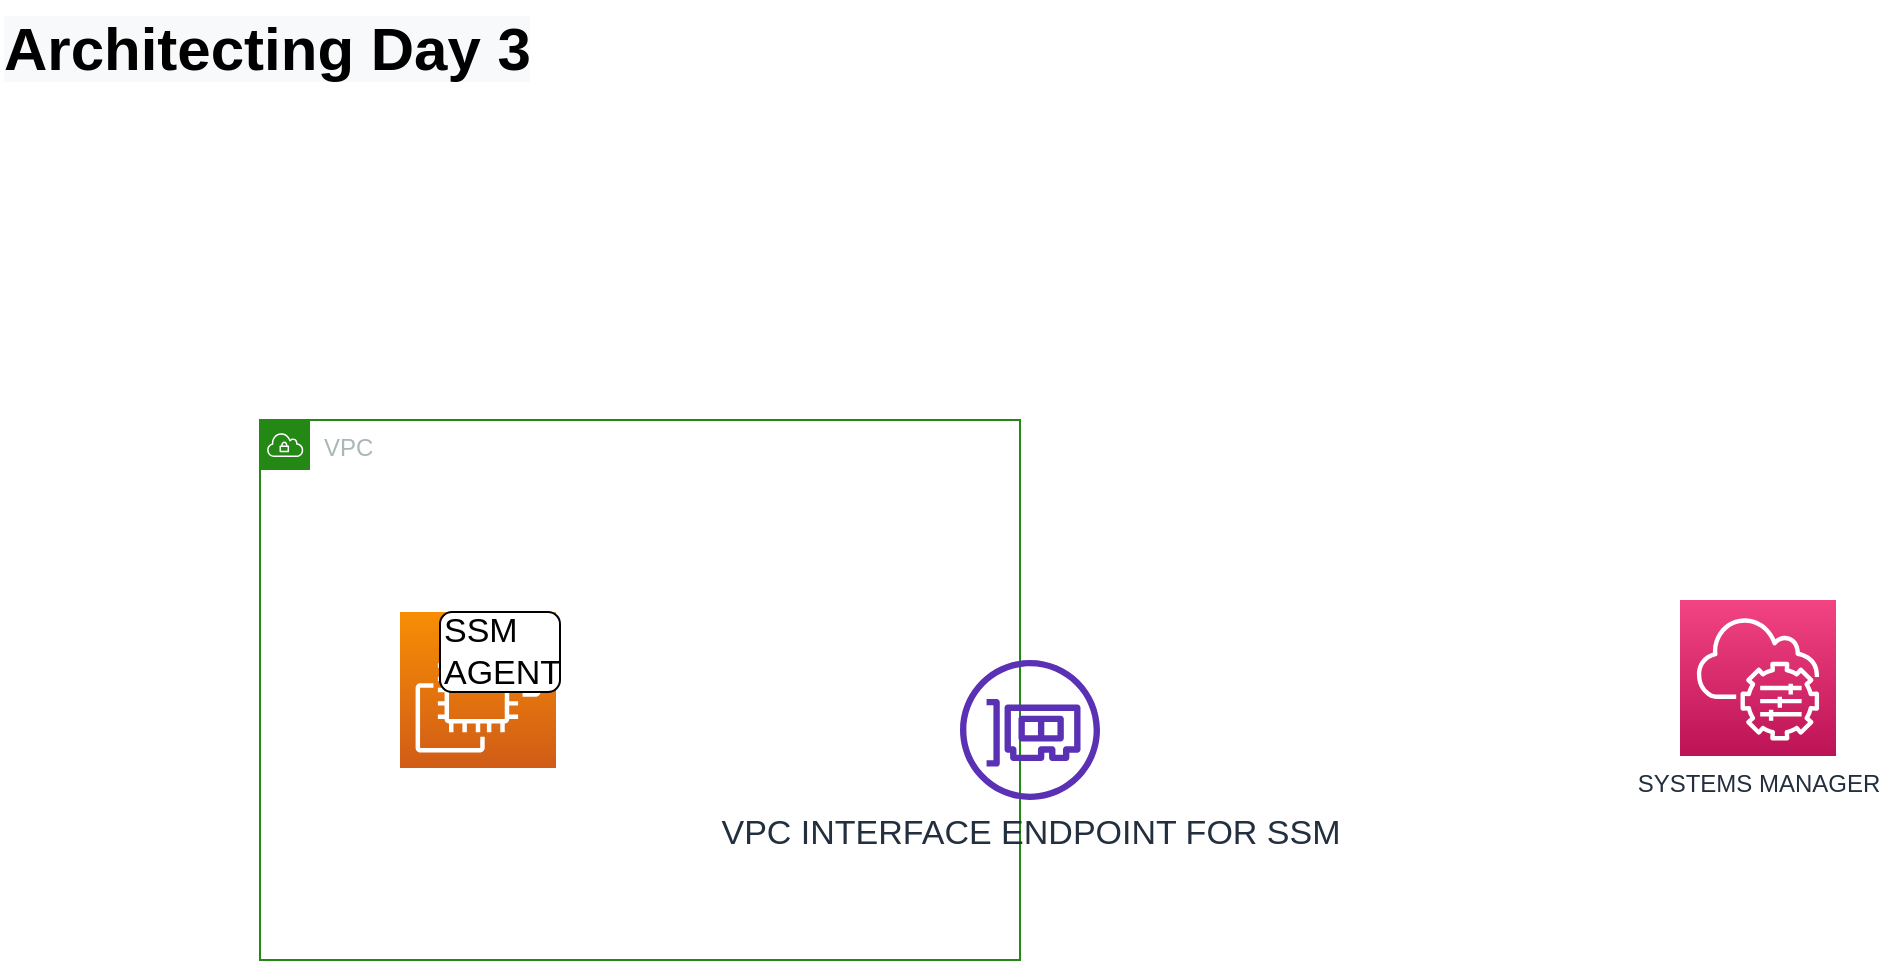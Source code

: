 <mxfile version="13.5.4" type="github" pages="6">
  <diagram id="y18O3IjPL6HEcHrNPDFe" name="Systems Manager">
    <mxGraphModel dx="1422" dy="834" grid="1" gridSize="10" guides="1" tooltips="1" connect="1" arrows="1" fold="1" page="1" pageScale="1" pageWidth="1169" pageHeight="827" math="0" shadow="0">
      <root>
        <mxCell id="yYZkJvdA6SDyle5MAoHK-0" />
        <mxCell id="yYZkJvdA6SDyle5MAoHK-1" parent="yYZkJvdA6SDyle5MAoHK-0" />
        <mxCell id="yYZkJvdA6SDyle5MAoHK-2" value="&lt;span style=&quot;color: rgb(0 , 0 , 0) ; font-family: &amp;#34;helvetica&amp;#34; ; font-size: 30px ; font-style: normal ; font-weight: 700 ; letter-spacing: normal ; text-align: left ; text-indent: 0px ; text-transform: none ; word-spacing: 0px ; background-color: rgb(248 , 249 , 250) ; display: inline ; float: none&quot;&gt;Architecting Day 3&lt;/span&gt;" style="text;whiteSpace=wrap;html=1;" vertex="1" parent="yYZkJvdA6SDyle5MAoHK-1">
          <mxGeometry x="10" y="10" width="310" height="40" as="geometry" />
        </mxCell>
        <mxCell id="yYZkJvdA6SDyle5MAoHK-3" value="VPC" style="points=[[0,0],[0.25,0],[0.5,0],[0.75,0],[1,0],[1,0.25],[1,0.5],[1,0.75],[1,1],[0.75,1],[0.5,1],[0.25,1],[0,1],[0,0.75],[0,0.5],[0,0.25]];outlineConnect=0;gradientColor=none;html=1;whiteSpace=wrap;fontSize=12;fontStyle=0;shape=mxgraph.aws4.group;grIcon=mxgraph.aws4.group_vpc;strokeColor=#248814;fillColor=none;verticalAlign=top;align=left;spacingLeft=30;fontColor=#AAB7B8;dashed=0;" vertex="1" parent="yYZkJvdA6SDyle5MAoHK-1">
          <mxGeometry x="140" y="220" width="380" height="270" as="geometry" />
        </mxCell>
        <mxCell id="yYZkJvdA6SDyle5MAoHK-4" value="" style="outlineConnect=0;fontColor=#232F3E;gradientColor=#F78E04;gradientDirection=north;fillColor=#D05C17;strokeColor=#ffffff;dashed=0;verticalLabelPosition=bottom;verticalAlign=top;align=center;html=1;fontSize=12;fontStyle=0;aspect=fixed;shape=mxgraph.aws4.resourceIcon;resIcon=mxgraph.aws4.ec2;" vertex="1" parent="yYZkJvdA6SDyle5MAoHK-1">
          <mxGeometry x="210" y="316" width="78" height="78" as="geometry" />
        </mxCell>
        <mxCell id="yYZkJvdA6SDyle5MAoHK-5" value="SYSTEMS MANAGER" style="outlineConnect=0;fontColor=#232F3E;gradientColor=#F34482;gradientDirection=north;fillColor=#BC1356;strokeColor=#ffffff;dashed=0;verticalLabelPosition=bottom;verticalAlign=top;align=center;html=1;fontSize=12;fontStyle=0;aspect=fixed;shape=mxgraph.aws4.resourceIcon;resIcon=mxgraph.aws4.systems_manager;" vertex="1" parent="yYZkJvdA6SDyle5MAoHK-1">
          <mxGeometry x="850" y="310" width="78" height="78" as="geometry" />
        </mxCell>
        <mxCell id="yYZkJvdA6SDyle5MAoHK-7" value="VPC INTERFACE ENDPOINT FOR SSM" style="outlineConnect=0;fontColor=#232F3E;gradientColor=none;fillColor=#5A30B5;strokeColor=none;dashed=0;verticalLabelPosition=bottom;verticalAlign=top;align=center;html=1;fontSize=17;fontStyle=0;aspect=fixed;pointerEvents=1;shape=mxgraph.aws4.elastic_network_interface;" vertex="1" parent="yYZkJvdA6SDyle5MAoHK-1">
          <mxGeometry x="490" y="340" width="70" height="70" as="geometry" />
        </mxCell>
        <mxCell id="yYZkJvdA6SDyle5MAoHK-8" value="SSM AGENT" style="rounded=1;whiteSpace=wrap;html=1;align=left;fontSize=17;" vertex="1" parent="yYZkJvdA6SDyle5MAoHK-1">
          <mxGeometry x="230" y="316" width="60" height="40" as="geometry" />
        </mxCell>
      </root>
    </mxGraphModel>
  </diagram>
  <diagram id="642E5xl1mi_buTu4WrkP" name="Dump Sticky Sessions">
    <mxGraphModel dx="1422" dy="834" grid="1" gridSize="10" guides="1" tooltips="1" connect="1" arrows="1" fold="1" page="1" pageScale="1" pageWidth="1169" pageHeight="827" math="0" shadow="0">
      <root>
        <mxCell id="VhFC0479dY_hRutw9vSe-0" />
        <mxCell id="VhFC0479dY_hRutw9vSe-1" parent="VhFC0479dY_hRutw9vSe-0" />
        <mxCell id="VhFC0479dY_hRutw9vSe-18" value="" style="rounded=1;whiteSpace=wrap;html=1;fontSize=17;fillColor=#d5e8d4;strokeColor=#82b366;" vertex="1" parent="VhFC0479dY_hRutw9vSe-1">
          <mxGeometry x="230" y="440" width="720" height="60" as="geometry" />
        </mxCell>
        <mxCell id="VhFC0479dY_hRutw9vSe-2" value="ELB" style="rounded=1;whiteSpace=wrap;html=1;fontSize=17;" vertex="1" parent="VhFC0479dY_hRutw9vSe-1">
          <mxGeometry x="500" y="110" width="120" height="60" as="geometry" />
        </mxCell>
        <mxCell id="VhFC0479dY_hRutw9vSe-3" value="EC2" style="rounded=1;whiteSpace=wrap;html=1;fontSize=17;" vertex="1" parent="VhFC0479dY_hRutw9vSe-1">
          <mxGeometry x="230" y="290" width="120" height="60" as="geometry" />
        </mxCell>
        <mxCell id="VhFC0479dY_hRutw9vSe-4" value="EC2" style="rounded=1;whiteSpace=wrap;html=1;fontSize=17;" vertex="1" parent="VhFC0479dY_hRutw9vSe-1">
          <mxGeometry x="670" y="290" width="120" height="60" as="geometry" />
        </mxCell>
        <mxCell id="VhFC0479dY_hRutw9vSe-5" value="EC2" style="rounded=1;whiteSpace=wrap;html=1;fontSize=17;" vertex="1" parent="VhFC0479dY_hRutw9vSe-1">
          <mxGeometry x="530" y="290" width="120" height="60" as="geometry" />
        </mxCell>
        <mxCell id="VhFC0479dY_hRutw9vSe-6" value="EC2" style="rounded=1;whiteSpace=wrap;html=1;fontSize=17;" vertex="1" parent="VhFC0479dY_hRutw9vSe-1">
          <mxGeometry x="390" y="290" width="120" height="60" as="geometry" />
        </mxCell>
        <mxCell id="VhFC0479dY_hRutw9vSe-8" value="" style="rounded=1;whiteSpace=wrap;html=1;align=left;fontSize=17;" vertex="1" parent="VhFC0479dY_hRutw9vSe-1">
          <mxGeometry x="140" y="10" width="120" height="60" as="geometry" />
        </mxCell>
        <mxCell id="VhFC0479dY_hRutw9vSe-10" value="" style="endArrow=none;html=1;fontSize=17;" edge="1" parent="VhFC0479dY_hRutw9vSe-1" target="VhFC0479dY_hRutw9vSe-2">
          <mxGeometry width="50" height="50" relative="1" as="geometry">
            <mxPoint x="240" y="100" as="sourcePoint" />
            <mxPoint x="610" y="400" as="targetPoint" />
          </mxGeometry>
        </mxCell>
        <mxCell id="VhFC0479dY_hRutw9vSe-11" value="" style="endArrow=none;html=1;fontSize=17;exitX=0.633;exitY=0.017;exitDx=0;exitDy=0;exitPerimeter=0;" edge="1" parent="VhFC0479dY_hRutw9vSe-1" source="VhFC0479dY_hRutw9vSe-3">
          <mxGeometry width="50" height="50" relative="1" as="geometry">
            <mxPoint x="560" y="450" as="sourcePoint" />
            <mxPoint x="470" y="200" as="targetPoint" />
          </mxGeometry>
        </mxCell>
        <mxCell id="VhFC0479dY_hRutw9vSe-12" value="" style="rounded=1;whiteSpace=wrap;html=1;align=left;fontSize=17;" vertex="1" parent="VhFC0479dY_hRutw9vSe-1">
          <mxGeometry x="290" y="10" width="120" height="60" as="geometry" />
        </mxCell>
        <mxCell id="VhFC0479dY_hRutw9vSe-13" value="Ali" style="shape=umlActor;verticalLabelPosition=bottom;verticalAlign=top;html=1;outlineConnect=0;align=left;fontSize=17;" vertex="1" parent="VhFC0479dY_hRutw9vSe-1">
          <mxGeometry x="190" y="50" width="30" height="60" as="geometry" />
        </mxCell>
        <mxCell id="VhFC0479dY_hRutw9vSe-7" value="Bob" style="shape=umlActor;verticalLabelPosition=bottom;verticalAlign=top;html=1;outlineConnect=0;align=left;fontSize=17;" vertex="1" parent="VhFC0479dY_hRutw9vSe-1">
          <mxGeometry x="330" y="40" width="30" height="60" as="geometry" />
        </mxCell>
        <mxCell id="VhFC0479dY_hRutw9vSe-14" value="" style="endArrow=none;html=1;fontSize=17;entryX=0.5;entryY=0;entryDx=0;entryDy=0;" edge="1" parent="VhFC0479dY_hRutw9vSe-1" target="VhFC0479dY_hRutw9vSe-2">
          <mxGeometry width="50" height="50" relative="1" as="geometry">
            <mxPoint x="380" y="80" as="sourcePoint" />
            <mxPoint x="610" y="400" as="targetPoint" />
          </mxGeometry>
        </mxCell>
        <mxCell id="VhFC0479dY_hRutw9vSe-15" value="" style="endArrow=none;html=1;fontSize=17;exitX=0.642;exitY=-0.017;exitDx=0;exitDy=0;exitPerimeter=0;" edge="1" parent="VhFC0479dY_hRutw9vSe-1" source="VhFC0479dY_hRutw9vSe-5" target="VhFC0479dY_hRutw9vSe-2">
          <mxGeometry width="50" height="50" relative="1" as="geometry">
            <mxPoint x="560" y="450" as="sourcePoint" />
            <mxPoint x="610" y="400" as="targetPoint" />
          </mxGeometry>
        </mxCell>
        <mxCell id="VhFC0479dY_hRutw9vSe-16" value="Ali Session State" style="shape=process;whiteSpace=wrap;html=1;backgroundOutline=1;fontSize=17;" vertex="1" parent="VhFC0479dY_hRutw9vSe-1">
          <mxGeometry x="260" y="470" width="120" height="50" as="geometry" />
        </mxCell>
        <mxCell id="VhFC0479dY_hRutw9vSe-19" value="" style="endArrow=classic;html=1;fontSize=17;entryX=0.5;entryY=1;entryDx=0;entryDy=0;" edge="1" parent="VhFC0479dY_hRutw9vSe-1" target="VhFC0479dY_hRutw9vSe-6">
          <mxGeometry width="50" height="50" relative="1" as="geometry">
            <mxPoint x="450" y="430" as="sourcePoint" />
            <mxPoint x="610" y="380" as="targetPoint" />
          </mxGeometry>
        </mxCell>
        <mxCell id="VhFC0479dY_hRutw9vSe-17" value="Bob Session State" style="shape=process;whiteSpace=wrap;html=1;backgroundOutline=1;fontSize=17;" vertex="1" parent="VhFC0479dY_hRutw9vSe-1">
          <mxGeometry x="540" y="480" width="120" height="50" as="geometry" />
        </mxCell>
        <mxCell id="VhFC0479dY_hRutw9vSe-20" value="" style="endArrow=classic;html=1;fontSize=17;entryX=0.5;entryY=1;entryDx=0;entryDy=0;" edge="1" parent="VhFC0479dY_hRutw9vSe-1">
          <mxGeometry width="50" height="50" relative="1" as="geometry">
            <mxPoint x="585" y="430" as="sourcePoint" />
            <mxPoint x="585" y="350" as="targetPoint" />
          </mxGeometry>
        </mxCell>
        <mxCell id="VhFC0479dY_hRutw9vSe-21" value="" style="endArrow=classic;html=1;fontSize=17;entryX=0.5;entryY=1;entryDx=0;entryDy=0;" edge="1" parent="VhFC0479dY_hRutw9vSe-1">
          <mxGeometry width="50" height="50" relative="1" as="geometry">
            <mxPoint x="289" y="440" as="sourcePoint" />
            <mxPoint x="289" y="360" as="targetPoint" />
          </mxGeometry>
        </mxCell>
        <mxCell id="VhFC0479dY_hRutw9vSe-22" value="" style="endArrow=classic;html=1;fontSize=17;entryX=0.5;entryY=1;entryDx=0;entryDy=0;" edge="1" parent="VhFC0479dY_hRutw9vSe-1">
          <mxGeometry width="50" height="50" relative="1" as="geometry">
            <mxPoint x="729.5" y="430" as="sourcePoint" />
            <mxPoint x="729.5" y="350" as="targetPoint" />
          </mxGeometry>
        </mxCell>
        <mxCell id="VhFC0479dY_hRutw9vSe-23" value="Actor" style="shape=umlActor;verticalLabelPosition=bottom;verticalAlign=top;html=1;outlineConnect=0;align=left;fontSize=17;" vertex="1" parent="VhFC0479dY_hRutw9vSe-1">
          <mxGeometry x="520" y="10" width="30" height="60" as="geometry" />
        </mxCell>
        <mxCell id="VhFC0479dY_hRutw9vSe-24" value="Actor" style="shape=umlActor;verticalLabelPosition=bottom;verticalAlign=top;html=1;outlineConnect=0;align=left;fontSize=17;" vertex="1" parent="VhFC0479dY_hRutw9vSe-1">
          <mxGeometry x="530" y="20" width="30" height="60" as="geometry" />
        </mxCell>
        <mxCell id="VhFC0479dY_hRutw9vSe-25" value="Actor" style="shape=umlActor;verticalLabelPosition=bottom;verticalAlign=top;html=1;outlineConnect=0;align=left;fontSize=17;" vertex="1" parent="VhFC0479dY_hRutw9vSe-1">
          <mxGeometry x="540" y="30" width="30" height="60" as="geometry" />
        </mxCell>
        <mxCell id="VhFC0479dY_hRutw9vSe-26" value="Actor" style="shape=umlActor;verticalLabelPosition=bottom;verticalAlign=top;html=1;outlineConnect=0;align=left;fontSize=17;" vertex="1" parent="VhFC0479dY_hRutw9vSe-1">
          <mxGeometry x="550" y="40" width="30" height="60" as="geometry" />
        </mxCell>
        <mxCell id="VhFC0479dY_hRutw9vSe-27" value="Actor" style="shape=umlActor;verticalLabelPosition=bottom;verticalAlign=top;html=1;outlineConnect=0;align=left;fontSize=17;" vertex="1" parent="VhFC0479dY_hRutw9vSe-1">
          <mxGeometry x="560" y="50" width="30" height="60" as="geometry" />
        </mxCell>
        <mxCell id="VhFC0479dY_hRutw9vSe-28" value="Actor" style="shape=umlActor;verticalLabelPosition=bottom;verticalAlign=top;html=1;outlineConnect=0;align=left;fontSize=17;" vertex="1" parent="VhFC0479dY_hRutw9vSe-1">
          <mxGeometry x="570" y="60" width="30" height="60" as="geometry" />
        </mxCell>
        <mxCell id="VhFC0479dY_hRutw9vSe-29" value="Actor" style="shape=umlActor;verticalLabelPosition=bottom;verticalAlign=top;html=1;outlineConnect=0;align=left;fontSize=17;" vertex="1" parent="VhFC0479dY_hRutw9vSe-1">
          <mxGeometry x="580" y="70" width="30" height="60" as="geometry" />
        </mxCell>
        <mxCell id="VhFC0479dY_hRutw9vSe-30" value="Actor" style="shape=umlActor;verticalLabelPosition=bottom;verticalAlign=top;html=1;outlineConnect=0;align=left;fontSize=17;" vertex="1" parent="VhFC0479dY_hRutw9vSe-1">
          <mxGeometry x="590" y="80" width="30" height="60" as="geometry" />
        </mxCell>
        <mxCell id="VhFC0479dY_hRutw9vSe-31" value="Actor" style="shape=umlActor;verticalLabelPosition=bottom;verticalAlign=top;html=1;outlineConnect=0;align=left;fontSize=17;" vertex="1" parent="VhFC0479dY_hRutw9vSe-1">
          <mxGeometry x="600" y="90" width="30" height="60" as="geometry" />
        </mxCell>
        <mxCell id="VhFC0479dY_hRutw9vSe-32" value="Actor" style="shape=umlActor;verticalLabelPosition=bottom;verticalAlign=top;html=1;outlineConnect=0;align=left;fontSize=17;" vertex="1" parent="VhFC0479dY_hRutw9vSe-1">
          <mxGeometry x="610" y="100" width="30" height="60" as="geometry" />
        </mxCell>
        <mxCell id="VhFC0479dY_hRutw9vSe-33" value="Actor" style="shape=umlActor;verticalLabelPosition=bottom;verticalAlign=top;html=1;outlineConnect=0;align=left;fontSize=17;" vertex="1" parent="VhFC0479dY_hRutw9vSe-1">
          <mxGeometry x="620" y="110" width="30" height="60" as="geometry" />
        </mxCell>
        <mxCell id="VhFC0479dY_hRutw9vSe-34" value="Actor" style="shape=umlActor;verticalLabelPosition=bottom;verticalAlign=top;html=1;outlineConnect=0;align=left;fontSize=17;" vertex="1" parent="VhFC0479dY_hRutw9vSe-1">
          <mxGeometry x="630" y="120" width="30" height="60" as="geometry" />
        </mxCell>
        <mxCell id="VhFC0479dY_hRutw9vSe-35" value="Actor" style="shape=umlActor;verticalLabelPosition=bottom;verticalAlign=top;html=1;outlineConnect=0;align=left;fontSize=17;" vertex="1" parent="VhFC0479dY_hRutw9vSe-1">
          <mxGeometry x="650" y="130" width="30" height="60" as="geometry" />
        </mxCell>
        <mxCell id="VhFC0479dY_hRutw9vSe-36" value="EC2" style="rounded=1;whiteSpace=wrap;html=1;fontSize=17;" vertex="1" parent="VhFC0479dY_hRutw9vSe-1">
          <mxGeometry x="810" y="290" width="120" height="60" as="geometry" />
        </mxCell>
        <mxCell id="VhFC0479dY_hRutw9vSe-37" value="EC2" style="rounded=1;whiteSpace=wrap;html=1;fontSize=17;" vertex="1" parent="VhFC0479dY_hRutw9vSe-1">
          <mxGeometry x="950" y="290" width="120" height="60" as="geometry" />
        </mxCell>
      </root>
    </mxGraphModel>
  </diagram>
  <diagram id="oVU94hfj1nfbPVncykna" name="SQS">
    <mxGraphModel dx="1422" dy="834" grid="1" gridSize="10" guides="1" tooltips="1" connect="1" arrows="1" fold="1" page="1" pageScale="1" pageWidth="1169" pageHeight="827" math="0" shadow="0">
      <root>
        <mxCell id="OFDzk9pB6apWtKZSvPR1-0" />
        <mxCell id="OFDzk9pB6apWtKZSvPR1-1" parent="OFDzk9pB6apWtKZSvPR1-0" />
        <mxCell id="OFDzk9pB6apWtKZSvPR1-26" value="DEAD LETTER Q" style="rounded=1;whiteSpace=wrap;html=1;fontSize=17;" vertex="1" parent="OFDzk9pB6apWtKZSvPR1-1">
          <mxGeometry x="270" y="560" width="540" height="60" as="geometry" />
        </mxCell>
        <mxCell id="OFDzk9pB6apWtKZSvPR1-2" value="SQS QUEUE 1" style="rounded=1;whiteSpace=wrap;html=1;fontSize=17;" vertex="1" parent="OFDzk9pB6apWtKZSvPR1-1">
          <mxGeometry x="270" y="370" width="540" height="60" as="geometry" />
        </mxCell>
        <mxCell id="OFDzk9pB6apWtKZSvPR1-3" value="EC2" style="rounded=1;whiteSpace=wrap;html=1;align=center;fontSize=17;" vertex="1" parent="OFDzk9pB6apWtKZSvPR1-1">
          <mxGeometry x="10" y="30" width="280" height="220" as="geometry" />
        </mxCell>
        <mxCell id="OFDzk9pB6apWtKZSvPR1-4" value="MyApp (Python)&lt;br&gt;AWS SDK for Python" style="rounded=1;whiteSpace=wrap;html=1;align=left;fontSize=17;fillColor=#f8cecc;strokeColor=#b85450;" vertex="1" parent="OFDzk9pB6apWtKZSvPR1-1">
          <mxGeometry x="130" y="190" width="150" height="60" as="geometry" />
        </mxCell>
        <mxCell id="OFDzk9pB6apWtKZSvPR1-5" value="" style="endArrow=none;html=1;fontSize=17;entryX=0.5;entryY=1;entryDx=0;entryDy=0;exitX=0.039;exitY=-0.017;exitDx=0;exitDy=0;exitPerimeter=0;" edge="1" parent="OFDzk9pB6apWtKZSvPR1-1" source="OFDzk9pB6apWtKZSvPR1-2" target="OFDzk9pB6apWtKZSvPR1-4">
          <mxGeometry width="50" height="50" relative="1" as="geometry">
            <mxPoint x="560" y="420" as="sourcePoint" />
            <mxPoint x="610" y="370" as="targetPoint" />
          </mxGeometry>
        </mxCell>
        <mxCell id="OFDzk9pB6apWtKZSvPR1-6" value="PutItem(MyMessage)" style="text;html=1;strokeColor=none;fillColor=none;align=center;verticalAlign=middle;whiteSpace=wrap;rounded=0;fontSize=17;" vertex="1" parent="OFDzk9pB6apWtKZSvPR1-1">
          <mxGeometry x="230" y="270" width="40" height="20" as="geometry" />
        </mxCell>
        <mxCell id="OFDzk9pB6apWtKZSvPR1-8" value="PRODUCER" style="text;html=1;strokeColor=none;fillColor=none;align=center;verticalAlign=middle;whiteSpace=wrap;rounded=0;fontSize=21;fontStyle=1" vertex="1" parent="OFDzk9pB6apWtKZSvPR1-1">
          <mxGeometry x="170" y="500" width="40" height="20" as="geometry" />
        </mxCell>
        <mxCell id="OFDzk9pB6apWtKZSvPR1-9" value="" style="shape=process;whiteSpace=wrap;html=1;backgroundOutline=1;fontSize=17;align=center;" vertex="1" parent="OFDzk9pB6apWtKZSvPR1-1">
          <mxGeometry x="330" y="380" width="40" height="40" as="geometry" />
        </mxCell>
        <mxCell id="OFDzk9pB6apWtKZSvPR1-11" value="" style="shape=process;whiteSpace=wrap;html=1;backgroundOutline=1;fontSize=17;align=center;" vertex="1" parent="OFDzk9pB6apWtKZSvPR1-1">
          <mxGeometry x="430" y="380" width="40" height="40" as="geometry" />
        </mxCell>
        <mxCell id="OFDzk9pB6apWtKZSvPR1-14" value="EC2" style="rounded=1;whiteSpace=wrap;html=1;align=center;fontSize=17;" vertex="1" parent="OFDzk9pB6apWtKZSvPR1-1">
          <mxGeometry x="1005" y="60" width="250" height="200" as="geometry" />
        </mxCell>
        <mxCell id="OFDzk9pB6apWtKZSvPR1-15" value="MyConsumer App (Java)&lt;br&gt;AWS SDK for Java" style="rounded=1;whiteSpace=wrap;html=1;align=left;fontSize=17;fillColor=#f8cecc;strokeColor=#b85450;" vertex="1" parent="OFDzk9pB6apWtKZSvPR1-1">
          <mxGeometry x="1045" y="200" width="210" height="60" as="geometry" />
        </mxCell>
        <mxCell id="OFDzk9pB6apWtKZSvPR1-16" value="" style="endArrow=none;html=1;fontSize=21;exitX=0.974;exitY=-0.083;exitDx=0;exitDy=0;exitPerimeter=0;" edge="1" parent="OFDzk9pB6apWtKZSvPR1-1" source="OFDzk9pB6apWtKZSvPR1-17" target="OFDzk9pB6apWtKZSvPR1-15">
          <mxGeometry width="50" height="50" relative="1" as="geometry">
            <mxPoint x="715" y="420" as="sourcePoint" />
            <mxPoint x="765" y="370" as="targetPoint" />
          </mxGeometry>
        </mxCell>
        <mxCell id="OFDzk9pB6apWtKZSvPR1-17" value="FetchItem()" style="text;html=1;strokeColor=none;fillColor=none;align=center;verticalAlign=middle;whiteSpace=wrap;rounded=0;fontSize=17;" vertex="1" parent="OFDzk9pB6apWtKZSvPR1-1">
          <mxGeometry x="1075" y="290" width="40" height="20" as="geometry" />
        </mxCell>
        <mxCell id="OFDzk9pB6apWtKZSvPR1-18" value="" style="endArrow=none;html=1;fontSize=21;exitX=0.974;exitY=-0.083;exitDx=0;exitDy=0;exitPerimeter=0;" edge="1" parent="OFDzk9pB6apWtKZSvPR1-1" source="OFDzk9pB6apWtKZSvPR1-2" target="OFDzk9pB6apWtKZSvPR1-17">
          <mxGeometry width="50" height="50" relative="1" as="geometry">
            <mxPoint x="795.96" y="365.02" as="sourcePoint" />
            <mxPoint x="953.825" y="250" as="targetPoint" />
          </mxGeometry>
        </mxCell>
        <mxCell id="OFDzk9pB6apWtKZSvPR1-20" value="Invisibility Timeout" style="text;html=1;strokeColor=none;fillColor=none;align=center;verticalAlign=middle;whiteSpace=wrap;rounded=0;fontSize=21;" vertex="1" parent="OFDzk9pB6apWtKZSvPR1-1">
          <mxGeometry x="760" y="460" width="40" height="20" as="geometry" />
        </mxCell>
        <mxCell id="OFDzk9pB6apWtKZSvPR1-21" value="CONSUMER" style="text;html=1;strokeColor=none;fillColor=none;align=center;verticalAlign=middle;whiteSpace=wrap;rounded=0;fontSize=21;fontStyle=1" vertex="1" parent="OFDzk9pB6apWtKZSvPR1-1">
          <mxGeometry x="960" y="480" width="40" height="20" as="geometry" />
        </mxCell>
        <mxCell id="OFDzk9pB6apWtKZSvPR1-22" value="EC2" style="rounded=1;whiteSpace=wrap;html=1;align=center;fontSize=17;" vertex="1" parent="OFDzk9pB6apWtKZSvPR1-1">
          <mxGeometry x="740" y="60" width="250" height="200" as="geometry" />
        </mxCell>
        <mxCell id="OFDzk9pB6apWtKZSvPR1-23" value="MyConsumer App (Java)&lt;br&gt;AWS SDK for Java" style="rounded=1;whiteSpace=wrap;html=1;align=left;fontSize=17;fillColor=#f8cecc;strokeColor=#b85450;" vertex="1" parent="OFDzk9pB6apWtKZSvPR1-1">
          <mxGeometry x="780" y="200" width="210" height="60" as="geometry" />
        </mxCell>
        <mxCell id="OFDzk9pB6apWtKZSvPR1-24" value="" style="endArrow=none;html=1;fontSize=21;" edge="1" parent="OFDzk9pB6apWtKZSvPR1-1" target="OFDzk9pB6apWtKZSvPR1-15">
          <mxGeometry width="50" height="50" relative="1" as="geometry">
            <mxPoint x="730" y="360" as="sourcePoint" />
            <mxPoint x="610" y="350" as="targetPoint" />
          </mxGeometry>
        </mxCell>
        <mxCell id="OFDzk9pB6apWtKZSvPR1-25" value="Delete Message" style="edgeLabel;html=1;align=center;verticalAlign=middle;resizable=0;points=[];fontSize=18;" vertex="1" connectable="0" parent="OFDzk9pB6apWtKZSvPR1-24">
          <mxGeometry x="-0.153" y="3" relative="1" as="geometry">
            <mxPoint as="offset" />
          </mxGeometry>
        </mxCell>
        <mxCell id="OFDzk9pB6apWtKZSvPR1-12" value="X" style="shape=process;whiteSpace=wrap;html=1;backgroundOutline=1;fontSize=17;align=center;fillColor=#f8cecc;strokeColor=#b85450;" vertex="1" parent="OFDzk9pB6apWtKZSvPR1-1">
          <mxGeometry x="720" y="570" width="40" height="40" as="geometry" />
        </mxCell>
      </root>
    </mxGraphModel>
  </diagram>
  <diagram id="srC8Ei7h86K-Fxd2kHXs" name="Route 53 and CloudFront">
    <mxGraphModel dx="2591" dy="834" grid="1" gridSize="10" guides="1" tooltips="1" connect="1" arrows="1" fold="1" page="1" pageScale="1" pageWidth="1169" pageHeight="827" math="0" shadow="0">
      <root>
        <mxCell id="h_DhaQC7bqa9rS6yFAGx-0" />
        <mxCell id="h_DhaQC7bqa9rS6yFAGx-1" parent="h_DhaQC7bqa9rS6yFAGx-0" />
        <mxCell id="h_DhaQC7bqa9rS6yFAGx-2" value="Global Users of My App&lt;br&gt;" style="text;html=1;strokeColor=none;fillColor=none;align=center;verticalAlign=middle;whiteSpace=wrap;rounded=0;fontSize=17;" vertex="1" parent="h_DhaQC7bqa9rS6yFAGx-1">
          <mxGeometry x="90" y="200" width="510" height="20" as="geometry" />
        </mxCell>
        <mxCell id="h_DhaQC7bqa9rS6yFAGx-3" value="LONDON" style="rounded=1;whiteSpace=wrap;html=1;align=center;fontSize=17;" vertex="1" parent="h_DhaQC7bqa9rS6yFAGx-1">
          <mxGeometry x="60" y="420" width="440" height="340" as="geometry" />
        </mxCell>
        <mxCell id="h_DhaQC7bqa9rS6yFAGx-4" value="IRELAND" style="rounded=1;whiteSpace=wrap;html=1;align=center;fontSize=17;" vertex="1" parent="h_DhaQC7bqa9rS6yFAGx-1">
          <mxGeometry x="640" y="410" width="440" height="340" as="geometry" />
        </mxCell>
        <mxCell id="h_DhaQC7bqa9rS6yFAGx-5" value="" style="outlineConnect=0;fontColor=#232F3E;gradientColor=#F78E04;gradientDirection=north;fillColor=#D05C17;strokeColor=#ffffff;dashed=0;verticalLabelPosition=bottom;verticalAlign=top;align=center;html=1;fontSize=12;fontStyle=0;aspect=fixed;shape=mxgraph.aws4.resourceIcon;resIcon=mxgraph.aws4.ec2;" vertex="1" parent="h_DhaQC7bqa9rS6yFAGx-1">
          <mxGeometry x="90" y="486" width="78" height="78" as="geometry" />
        </mxCell>
        <mxCell id="h_DhaQC7bqa9rS6yFAGx-6" value="" style="outlineConnect=0;fontColor=#232F3E;gradientColor=#F78E04;gradientDirection=north;fillColor=#D05C17;strokeColor=#ffffff;dashed=0;verticalLabelPosition=bottom;verticalAlign=top;align=center;html=1;fontSize=12;fontStyle=0;aspect=fixed;shape=mxgraph.aws4.resourceIcon;resIcon=mxgraph.aws4.ec2;" vertex="1" parent="h_DhaQC7bqa9rS6yFAGx-1">
          <mxGeometry x="180" y="486" width="78" height="78" as="geometry" />
        </mxCell>
        <mxCell id="h_DhaQC7bqa9rS6yFAGx-7" value="" style="outlineConnect=0;fontColor=#232F3E;gradientColor=#945DF2;gradientDirection=north;fillColor=#5A30B5;strokeColor=#ffffff;dashed=0;verticalLabelPosition=bottom;verticalAlign=top;align=center;html=1;fontSize=12;fontStyle=0;aspect=fixed;shape=mxgraph.aws4.resourceIcon;resIcon=mxgraph.aws4.elastic_load_balancing;" vertex="1" parent="h_DhaQC7bqa9rS6yFAGx-1">
          <mxGeometry x="130" y="396" width="78" height="78" as="geometry" />
        </mxCell>
        <mxCell id="h_DhaQC7bqa9rS6yFAGx-8" value="" style="outlineConnect=0;fontColor=#232F3E;gradientColor=#F78E04;gradientDirection=north;fillColor=#D05C17;strokeColor=#ffffff;dashed=0;verticalLabelPosition=bottom;verticalAlign=top;align=center;html=1;fontSize=12;fontStyle=0;aspect=fixed;shape=mxgraph.aws4.resourceIcon;resIcon=mxgraph.aws4.ec2;" vertex="1" parent="h_DhaQC7bqa9rS6yFAGx-1">
          <mxGeometry x="660" y="480" width="78" height="78" as="geometry" />
        </mxCell>
        <mxCell id="h_DhaQC7bqa9rS6yFAGx-9" value="" style="outlineConnect=0;fontColor=#232F3E;gradientColor=#F78E04;gradientDirection=north;fillColor=#D05C17;strokeColor=#ffffff;dashed=0;verticalLabelPosition=bottom;verticalAlign=top;align=center;html=1;fontSize=12;fontStyle=0;aspect=fixed;shape=mxgraph.aws4.resourceIcon;resIcon=mxgraph.aws4.ec2;" vertex="1" parent="h_DhaQC7bqa9rS6yFAGx-1">
          <mxGeometry x="750" y="480" width="78" height="78" as="geometry" />
        </mxCell>
        <mxCell id="h_DhaQC7bqa9rS6yFAGx-10" value="" style="outlineConnect=0;fontColor=#232F3E;gradientColor=#945DF2;gradientDirection=north;fillColor=#5A30B5;strokeColor=#ffffff;dashed=0;verticalLabelPosition=bottom;verticalAlign=top;align=center;html=1;fontSize=12;fontStyle=0;aspect=fixed;shape=mxgraph.aws4.resourceIcon;resIcon=mxgraph.aws4.elastic_load_balancing;" vertex="1" parent="h_DhaQC7bqa9rS6yFAGx-1">
          <mxGeometry x="700" y="390" width="78" height="78" as="geometry" />
        </mxCell>
        <mxCell id="h_DhaQC7bqa9rS6yFAGx-11" value="ROUTE53" style="outlineConnect=0;fontColor=#232F3E;gradientColor=none;fillColor=#5A30B5;strokeColor=none;dashed=0;verticalLabelPosition=bottom;verticalAlign=top;align=center;html=1;fontSize=12;fontStyle=0;aspect=fixed;pointerEvents=1;shape=mxgraph.aws4.hosted_zone;" vertex="1" parent="h_DhaQC7bqa9rS6yFAGx-1">
          <mxGeometry x="560" y="190" width="78" height="77" as="geometry" />
        </mxCell>
        <mxCell id="h_DhaQC7bqa9rS6yFAGx-12" value="" style="endArrow=none;html=1;fontSize=17;" edge="1" parent="h_DhaQC7bqa9rS6yFAGx-1" source="h_DhaQC7bqa9rS6yFAGx-14" target="h_DhaQC7bqa9rS6yFAGx-11">
          <mxGeometry width="50" height="50" relative="1" as="geometry">
            <mxPoint x="590" y="550" as="sourcePoint" />
            <mxPoint x="640" y="500" as="targetPoint" />
          </mxGeometry>
        </mxCell>
        <mxCell id="h_DhaQC7bqa9rS6yFAGx-13" value="" style="endArrow=none;html=1;fontSize=17;exitX=0.255;exitY=-0.026;exitDx=0;exitDy=0;exitPerimeter=0;" edge="1" parent="h_DhaQC7bqa9rS6yFAGx-1" source="h_DhaQC7bqa9rS6yFAGx-43" target="h_DhaQC7bqa9rS6yFAGx-11">
          <mxGeometry width="50" height="50" relative="1" as="geometry">
            <mxPoint x="218" y="426.271" as="sourcePoint" />
            <mxPoint x="570.118" y="257.172" as="targetPoint" />
          </mxGeometry>
        </mxCell>
        <mxCell id="h_DhaQC7bqa9rS6yFAGx-14" value="CF DISTRIBUTION" style="rounded=1;whiteSpace=wrap;html=1;align=left;fontSize=17;" vertex="1" parent="h_DhaQC7bqa9rS6yFAGx-1">
          <mxGeometry x="300" y="290" width="120" height="60" as="geometry" />
        </mxCell>
        <mxCell id="h_DhaQC7bqa9rS6yFAGx-15" value="" style="endArrow=none;html=1;fontSize=17;" edge="1" parent="h_DhaQC7bqa9rS6yFAGx-1" source="h_DhaQC7bqa9rS6yFAGx-7" target="h_DhaQC7bqa9rS6yFAGx-14">
          <mxGeometry width="50" height="50" relative="1" as="geometry">
            <mxPoint x="208" y="416.271" as="sourcePoint" />
            <mxPoint x="560.118" y="247.172" as="targetPoint" />
          </mxGeometry>
        </mxCell>
        <mxCell id="h_DhaQC7bqa9rS6yFAGx-16" value="REGIONAL CACHE LOCATION" style="rounded=1;whiteSpace=wrap;html=1;align=left;fontSize=17;" vertex="1" parent="h_DhaQC7bqa9rS6yFAGx-1">
          <mxGeometry x="20" y="30" width="110" height="60" as="geometry" />
        </mxCell>
        <mxCell id="h_DhaQC7bqa9rS6yFAGx-17" value="REGIONAL CACHE LOCATION" style="rounded=1;whiteSpace=wrap;html=1;align=left;fontSize=17;" vertex="1" parent="h_DhaQC7bqa9rS6yFAGx-1">
          <mxGeometry x="140" y="30" width="110" height="60" as="geometry" />
        </mxCell>
        <mxCell id="h_DhaQC7bqa9rS6yFAGx-18" value="REGIONAL CACHE LOCATION" style="rounded=1;whiteSpace=wrap;html=1;align=left;fontSize=17;" vertex="1" parent="h_DhaQC7bqa9rS6yFAGx-1">
          <mxGeometry x="258" y="30" width="110" height="60" as="geometry" />
        </mxCell>
        <mxCell id="h_DhaQC7bqa9rS6yFAGx-19" value="REGIONAL CACHE LOCATION" style="rounded=1;whiteSpace=wrap;html=1;align=left;fontSize=17;" vertex="1" parent="h_DhaQC7bqa9rS6yFAGx-1">
          <mxGeometry x="380" y="30" width="110" height="60" as="geometry" />
        </mxCell>
        <mxCell id="h_DhaQC7bqa9rS6yFAGx-20" value="REGIONAL CACHE LOCATION" style="rounded=1;whiteSpace=wrap;html=1;align=left;fontSize=17;" vertex="1" parent="h_DhaQC7bqa9rS6yFAGx-1">
          <mxGeometry x="390" y="40" width="110" height="60" as="geometry" />
        </mxCell>
        <mxCell id="h_DhaQC7bqa9rS6yFAGx-21" value="REGIONAL CACHE LOCATION" style="rounded=1;whiteSpace=wrap;html=1;align=left;fontSize=17;" vertex="1" parent="h_DhaQC7bqa9rS6yFAGx-1">
          <mxGeometry x="400" y="50" width="110" height="60" as="geometry" />
        </mxCell>
        <mxCell id="h_DhaQC7bqa9rS6yFAGx-22" value="REGIONAL CACHE LOCATION" style="rounded=1;whiteSpace=wrap;html=1;align=left;fontSize=17;" vertex="1" parent="h_DhaQC7bqa9rS6yFAGx-1">
          <mxGeometry x="410" y="60" width="110" height="60" as="geometry" />
        </mxCell>
        <mxCell id="h_DhaQC7bqa9rS6yFAGx-23" value="REGIONAL CACHE LOCATION" style="rounded=1;whiteSpace=wrap;html=1;align=left;fontSize=17;" vertex="1" parent="h_DhaQC7bqa9rS6yFAGx-1">
          <mxGeometry x="420" y="70" width="110" height="60" as="geometry" />
        </mxCell>
        <mxCell id="h_DhaQC7bqa9rS6yFAGx-24" value="REGIONAL CACHE LOCATION" style="rounded=1;whiteSpace=wrap;html=1;align=left;fontSize=17;" vertex="1" parent="h_DhaQC7bqa9rS6yFAGx-1">
          <mxGeometry x="430" y="80" width="110" height="60" as="geometry" />
        </mxCell>
        <mxCell id="h_DhaQC7bqa9rS6yFAGx-25" value="REGIONAL CACHE LOCATION" style="rounded=1;whiteSpace=wrap;html=1;align=left;fontSize=17;" vertex="1" parent="h_DhaQC7bqa9rS6yFAGx-1">
          <mxGeometry x="440" y="90" width="110" height="60" as="geometry" />
        </mxCell>
        <mxCell id="h_DhaQC7bqa9rS6yFAGx-26" value="REGIONAL CACHE LOCATION" style="rounded=1;whiteSpace=wrap;html=1;align=left;fontSize=17;" vertex="1" parent="h_DhaQC7bqa9rS6yFAGx-1">
          <mxGeometry x="1010" y="20" width="110" height="60" as="geometry" />
        </mxCell>
        <mxCell id="h_DhaQC7bqa9rS6yFAGx-27" value="&amp;gt;100 REGIONAL CACHE LOCATIONS" style="text;html=1;strokeColor=none;fillColor=none;align=center;verticalAlign=middle;whiteSpace=wrap;rounded=0;fontSize=17;" vertex="1" parent="h_DhaQC7bqa9rS6yFAGx-1">
          <mxGeometry x="990" y="110" width="40" height="20" as="geometry" />
        </mxCell>
        <mxCell id="h_DhaQC7bqa9rS6yFAGx-28" value="/images/mycat.jpg&lt;br&gt;/index.html&lt;br&gt;/standard.css&lt;br&gt;/localscript.js" style="text;html=1;strokeColor=none;fillColor=none;align=center;verticalAlign=middle;whiteSpace=wrap;rounded=0;fontSize=17;" vertex="1" parent="h_DhaQC7bqa9rS6yFAGx-1">
          <mxGeometry x="310" y="450" width="40" height="59" as="geometry" />
        </mxCell>
        <mxCell id="h_DhaQC7bqa9rS6yFAGx-29" value="/images/mycat.jpg&lt;br&gt;/index.html&lt;br&gt;/standard.css&lt;br&gt;/localscript.js" style="text;html=1;strokeColor=none;fillColor=none;align=center;verticalAlign=middle;whiteSpace=wrap;rounded=0;fontSize=17;" vertex="1" parent="h_DhaQC7bqa9rS6yFAGx-1">
          <mxGeometry x="30" y="100" width="40" height="59" as="geometry" />
        </mxCell>
        <mxCell id="h_DhaQC7bqa9rS6yFAGx-30" value="/images/mycat.jpg&lt;br&gt;/index.html&lt;br&gt;/standard.css&lt;br&gt;/localscript.js" style="text;html=1;strokeColor=none;fillColor=none;align=center;verticalAlign=middle;whiteSpace=wrap;rounded=0;fontSize=17;" vertex="1" parent="h_DhaQC7bqa9rS6yFAGx-1">
          <mxGeometry x="175" y="100" width="40" height="59" as="geometry" />
        </mxCell>
        <mxCell id="h_DhaQC7bqa9rS6yFAGx-31" value="/images/mycat.jpg&lt;br&gt;/index.html&lt;br&gt;/standard.css&lt;br&gt;/localscript.js" style="text;html=1;strokeColor=none;fillColor=none;align=center;verticalAlign=middle;whiteSpace=wrap;rounded=0;fontSize=17;" vertex="1" parent="h_DhaQC7bqa9rS6yFAGx-1">
          <mxGeometry x="1100" y="91" width="40" height="59" as="geometry" />
        </mxCell>
        <mxCell id="h_DhaQC7bqa9rS6yFAGx-37" value="" style="edgeStyle=orthogonalEdgeStyle;rounded=0;orthogonalLoop=1;jettySize=auto;html=1;fontSize=17;" edge="1" parent="h_DhaQC7bqa9rS6yFAGx-1" source="h_DhaQC7bqa9rS6yFAGx-32" target="h_DhaQC7bqa9rS6yFAGx-3">
          <mxGeometry relative="1" as="geometry" />
        </mxCell>
        <mxCell id="h_DhaQC7bqa9rS6yFAGx-32" value="elb1284624.amazonaws.com" style="text;html=1;strokeColor=none;fillColor=none;align=center;verticalAlign=middle;whiteSpace=wrap;rounded=0;fontSize=17;" vertex="1" parent="h_DhaQC7bqa9rS6yFAGx-1">
          <mxGeometry x="135" y="376" width="40" height="20" as="geometry" />
        </mxCell>
        <mxCell id="h_DhaQC7bqa9rS6yFAGx-35" value="" style="edgeStyle=orthogonalEdgeStyle;rounded=0;orthogonalLoop=1;jettySize=auto;html=1;fontSize=17;" edge="1" parent="h_DhaQC7bqa9rS6yFAGx-1" source="h_DhaQC7bqa9rS6yFAGx-34" target="h_DhaQC7bqa9rS6yFAGx-10">
          <mxGeometry relative="1" as="geometry" />
        </mxCell>
        <mxCell id="h_DhaQC7bqa9rS6yFAGx-38" value="" style="edgeStyle=orthogonalEdgeStyle;rounded=0;orthogonalLoop=1;jettySize=auto;html=1;fontSize=17;" edge="1" parent="h_DhaQC7bqa9rS6yFAGx-1" source="h_DhaQC7bqa9rS6yFAGx-34" target="h_DhaQC7bqa9rS6yFAGx-4">
          <mxGeometry relative="1" as="geometry" />
        </mxCell>
        <mxCell id="h_DhaQC7bqa9rS6yFAGx-34" value="elb888855533.amazonaws.com" style="text;html=1;strokeColor=none;fillColor=none;align=center;verticalAlign=middle;whiteSpace=wrap;rounded=0;fontSize=17;" vertex="1" parent="h_DhaQC7bqa9rS6yFAGx-1">
          <mxGeometry x="840" y="370" width="40" height="20" as="geometry" />
        </mxCell>
        <mxCell id="h_DhaQC7bqa9rS6yFAGx-36" value="&lt;b&gt;RECORDSET&lt;br&gt;&lt;/b&gt;www.&lt;b&gt;subdomain&lt;/b&gt;.example.com&lt;br&gt;ALIAS&amp;nbsp;&lt;span style=&quot;text-align: center&quot;&gt;cf123456.cloudfront.net&lt;/span&gt;" style="text;html=1;strokeColor=none;fillColor=none;align=left;verticalAlign=middle;whiteSpace=wrap;rounded=0;fontSize=17;" vertex="1" parent="h_DhaQC7bqa9rS6yFAGx-1">
          <mxGeometry x="690" y="220" width="270" height="20" as="geometry" />
        </mxCell>
        <mxCell id="h_DhaQC7bqa9rS6yFAGx-39" value="cf123456.cloudfront.net" style="text;html=1;strokeColor=none;fillColor=none;align=center;verticalAlign=middle;whiteSpace=wrap;rounded=0;fontSize=17;" vertex="1" parent="h_DhaQC7bqa9rS6yFAGx-1">
          <mxGeometry x="300" y="270" width="40" height="20" as="geometry" />
        </mxCell>
        <mxCell id="h_DhaQC7bqa9rS6yFAGx-42" value="" style="endArrow=classic;startArrow=classic;html=1;fontSize=17;exitX=0.625;exitY=-0.45;exitDx=0;exitDy=0;exitPerimeter=0;" edge="1" parent="h_DhaQC7bqa9rS6yFAGx-1" source="h_DhaQC7bqa9rS6yFAGx-32">
          <mxGeometry width="50" height="50" relative="1" as="geometry">
            <mxPoint x="180" y="350" as="sourcePoint" />
            <mxPoint x="230" y="300" as="targetPoint" />
          </mxGeometry>
        </mxCell>
        <mxCell id="h_DhaQC7bqa9rS6yFAGx-43" value="CF DISTRIBUTION" style="rounded=1;whiteSpace=wrap;html=1;align=left;fontSize=17;" vertex="1" parent="h_DhaQC7bqa9rS6yFAGx-1">
          <mxGeometry x="658" y="300" width="120" height="60" as="geometry" />
        </mxCell>
        <mxCell id="h_DhaQC7bqa9rS6yFAGx-44" value="" style="endArrow=none;html=1;fontSize=17;exitX=0.255;exitY=-0.026;exitDx=0;exitDy=0;exitPerimeter=0;" edge="1" parent="h_DhaQC7bqa9rS6yFAGx-1" source="h_DhaQC7bqa9rS6yFAGx-4" target="h_DhaQC7bqa9rS6yFAGx-43">
          <mxGeometry width="50" height="50" relative="1" as="geometry">
            <mxPoint x="752.2" y="401.16" as="sourcePoint" />
            <mxPoint x="633.161" y="267" as="targetPoint" />
          </mxGeometry>
        </mxCell>
      </root>
    </mxGraphModel>
  </diagram>
  <diagram id="ApqdFsBaVHgIpdK3RqjW" name="Elastic Container Service ECS">
    <mxGraphModel dx="1422" dy="834" grid="1" gridSize="10" guides="1" tooltips="1" connect="1" arrows="1" fold="1" page="1" pageScale="1" pageWidth="1169" pageHeight="827" math="0" shadow="0">
      <root>
        <mxCell id="VJPgcBLR947jvpMYW5es-0" />
        <mxCell id="VJPgcBLR947jvpMYW5es-1" parent="VJPgcBLR947jvpMYW5es-0" />
        <mxCell id="VJPgcBLR947jvpMYW5es-10" value="ELASTIC CONTAINER SERVICE (ECS)&lt;br&gt;CLUSTER" style="ellipse;whiteSpace=wrap;html=1;fontSize=17;align=center;" vertex="1" parent="VJPgcBLR947jvpMYW5es-1">
          <mxGeometry x="20" y="580" width="1090" height="180" as="geometry" />
        </mxCell>
        <mxCell id="VJPgcBLR947jvpMYW5es-8" value="EC2 INSTANCE&lt;br&gt;Ubuntu Linux&lt;br&gt;Docker Container Engine" style="rounded=1;whiteSpace=wrap;html=1;align=center;fontSize=17;" vertex="1" parent="VJPgcBLR947jvpMYW5es-1">
          <mxGeometry x="405" y="300" width="265" height="320" as="geometry" />
        </mxCell>
        <mxCell id="VJPgcBLR947jvpMYW5es-2" value="EC2 INSTANCE&lt;br&gt;Ubuntu Linux&lt;br&gt;Docker Container Engine" style="rounded=1;whiteSpace=wrap;html=1;align=center;fontSize=17;" vertex="1" parent="VJPgcBLR947jvpMYW5es-1">
          <mxGeometry x="100" y="300" width="270" height="320" as="geometry" />
        </mxCell>
        <mxCell id="VJPgcBLR947jvpMYW5es-3" value="C1&lt;br&gt;HTTPD" style="rounded=1;whiteSpace=wrap;html=1;align=left;fontSize=17;fillColor=#d5e8d4;strokeColor=#82b366;" vertex="1" parent="VJPgcBLR947jvpMYW5es-1">
          <mxGeometry x="130" y="320" width="70" height="60" as="geometry" />
        </mxCell>
        <mxCell id="VJPgcBLR947jvpMYW5es-4" value="C2&lt;br&gt;HTTPD" style="rounded=1;whiteSpace=wrap;html=1;align=left;fontSize=17;fillColor=#d5e8d4;strokeColor=#82b366;" vertex="1" parent="VJPgcBLR947jvpMYW5es-1">
          <mxGeometry x="585" y="320" width="70" height="60" as="geometry" />
        </mxCell>
        <mxCell id="VJPgcBLR947jvpMYW5es-5" value="C3 TOMCAT" style="rounded=1;whiteSpace=wrap;html=1;align=left;fontSize=17;" vertex="1" parent="VJPgcBLR947jvpMYW5es-1">
          <mxGeometry x="287" y="320" width="70" height="60" as="geometry" />
        </mxCell>
        <mxCell id="VJPgcBLR947jvpMYW5es-6" value="C4 REDIS" style="rounded=1;whiteSpace=wrap;html=1;align=left;fontSize=17;" vertex="1" parent="VJPgcBLR947jvpMYW5es-1">
          <mxGeometry x="470" y="320" width="70" height="60" as="geometry" />
        </mxCell>
        <mxCell id="VJPgcBLR947jvpMYW5es-9" value="C5 TOMCAT" style="rounded=1;whiteSpace=wrap;html=1;align=left;fontSize=17;" vertex="1" parent="VJPgcBLR947jvpMYW5es-1">
          <mxGeometry x="390" y="320" width="70" height="60" as="geometry" />
        </mxCell>
        <mxCell id="VJPgcBLR947jvpMYW5es-11" value="EC2 INSTANCE&lt;br&gt;Ubuntu Linux&lt;br&gt;Docker Container Engine" style="rounded=1;whiteSpace=wrap;html=1;align=center;fontSize=17;" vertex="1" parent="VJPgcBLR947jvpMYW5es-1">
          <mxGeometry x="700" y="300" width="265" height="320" as="geometry" />
        </mxCell>
        <mxCell id="VJPgcBLR947jvpMYW5es-12" value="C6&lt;br&gt;TOMCAT" style="rounded=1;whiteSpace=wrap;html=1;align=left;fontSize=17;" vertex="1" parent="VJPgcBLR947jvpMYW5es-1">
          <mxGeometry x="800" y="320" width="70" height="60" as="geometry" />
        </mxCell>
        <mxCell id="VJPgcBLR947jvpMYW5es-13" value="ECS TASK DEFINITION&lt;br&gt;version 1.0&lt;br&gt;container image = httpd (fetch from my ECR repository)" style="rounded=1;whiteSpace=wrap;html=1;align=left;fontSize=17;" vertex="1" parent="VJPgcBLR947jvpMYW5es-1">
          <mxGeometry x="120" y="160" width="460" height="60" as="geometry" />
        </mxCell>
        <mxCell id="VJPgcBLR947jvpMYW5es-14" value="ECS SERVICE DEFINITION&lt;br&gt;Want 3 copies of TASK&amp;nbsp;" style="rounded=1;whiteSpace=wrap;html=1;align=left;fontSize=17;" vertex="1" parent="VJPgcBLR947jvpMYW5es-1">
          <mxGeometry x="120" y="80" width="460" height="60" as="geometry" />
        </mxCell>
        <mxCell id="VJPgcBLR947jvpMYW5es-16" value="" style="shape=flexArrow;endArrow=classic;html=1;fontSize=17;entryX=0.5;entryY=0.667;entryDx=0;entryDy=0;entryPerimeter=0;" edge="1" parent="VJPgcBLR947jvpMYW5es-1" source="VJPgcBLR947jvpMYW5es-14" target="VJPgcBLR947jvpMYW5es-13">
          <mxGeometry width="50" height="50" relative="1" as="geometry">
            <mxPoint x="550" y="380" as="sourcePoint" />
            <mxPoint x="600" y="330" as="targetPoint" />
          </mxGeometry>
        </mxCell>
        <mxCell id="VJPgcBLR947jvpMYW5es-17" value="C3&lt;br&gt;HTTPD" style="rounded=1;whiteSpace=wrap;html=1;align=left;fontSize=17;fillColor=#d5e8d4;strokeColor=#82b366;" vertex="1" parent="VJPgcBLR947jvpMYW5es-1">
          <mxGeometry x="890" y="320" width="70" height="60" as="geometry" />
        </mxCell>
        <mxCell id="VJPgcBLR947jvpMYW5es-18" value="ECS CONTAINER IMAGE REGISTRY (ECR)" style="rounded=1;whiteSpace=wrap;html=1;align=left;fontSize=17;" vertex="1" parent="VJPgcBLR947jvpMYW5es-1">
          <mxGeometry x="830" y="70" width="240" height="150" as="geometry" />
        </mxCell>
        <mxCell id="VJPgcBLR947jvpMYW5es-19" value="container image for httpd" style="rounded=1;whiteSpace=wrap;html=1;align=left;fontSize=17;fillColor=#fff2cc;strokeColor=#d6b656;" vertex="1" parent="VJPgcBLR947jvpMYW5es-1">
          <mxGeometry x="840" y="177.5" width="250" height="25" as="geometry" />
        </mxCell>
        <mxCell id="VJPgcBLR947jvpMYW5es-20" value="" style="shape=flexArrow;endArrow=classic;html=1;fontSize=17;entryX=0.5;entryY=0;entryDx=0;entryDy=0;" edge="1" parent="VJPgcBLR947jvpMYW5es-1" source="VJPgcBLR947jvpMYW5es-19" target="VJPgcBLR947jvpMYW5es-4">
          <mxGeometry width="50" height="50" relative="1" as="geometry">
            <mxPoint x="360" y="150" as="sourcePoint" />
            <mxPoint x="360" y="210.02" as="targetPoint" />
          </mxGeometry>
        </mxCell>
      </root>
    </mxGraphModel>
  </diagram>
  <diagram id="5KACn_8PDqrVHm4Jwbiz" name="API GW">
    <mxGraphModel dx="1422" dy="834" grid="1" gridSize="10" guides="1" tooltips="1" connect="1" arrows="1" fold="1" page="1" pageScale="1" pageWidth="1169" pageHeight="827" math="0" shadow="0">
      <root>
        <mxCell id="uCUFoFcL54LBDUstHZz7-0" />
        <mxCell id="uCUFoFcL54LBDUstHZz7-1" parent="uCUFoFcL54LBDUstHZz7-0" />
        <mxCell id="uCUFoFcL54LBDUstHZz7-2" value="Stock Broker X API&lt;br&gt;https://api.mystockbroker.com&lt;br&gt;RESTful API" style="text;html=1;strokeColor=none;fillColor=none;align=center;verticalAlign=middle;whiteSpace=wrap;rounded=0;fontSize=23;fontStyle=1" vertex="1" parent="uCUFoFcL54LBDUstHZz7-1">
          <mxGeometry x="390" y="90" width="270" height="70" as="geometry" />
        </mxCell>
        <mxCell id="uCUFoFcL54LBDUstHZz7-3" value="" style="endArrow=none;html=1;fontSize=23;" edge="1" parent="uCUFoFcL54LBDUstHZz7-1">
          <mxGeometry width="50" height="50" relative="1" as="geometry">
            <mxPoint x="525" y="540" as="sourcePoint" />
            <mxPoint x="520.147" y="210" as="targetPoint" />
          </mxGeometry>
        </mxCell>
        <mxCell id="uCUFoFcL54LBDUstHZz7-5" value="/forex" style="text;html=1;strokeColor=none;fillColor=none;align=center;verticalAlign=middle;whiteSpace=wrap;rounded=0;fontSize=23;" vertex="1" parent="uCUFoFcL54LBDUstHZz7-1">
          <mxGeometry x="540" y="270" width="40" height="20" as="geometry" />
        </mxCell>
        <mxCell id="uCUFoFcL54LBDUstHZz7-6" value="/nasdaq" style="text;html=1;strokeColor=none;fillColor=none;align=center;verticalAlign=middle;whiteSpace=wrap;rounded=0;fontSize=23;" vertex="1" parent="uCUFoFcL54LBDUstHZz7-1">
          <mxGeometry x="560" y="380" width="40" height="20" as="geometry" />
        </mxCell>
        <mxCell id="uCUFoFcL54LBDUstHZz7-9" value="/lseg" style="text;html=1;strokeColor=none;fillColor=none;align=center;verticalAlign=middle;whiteSpace=wrap;rounded=0;fontSize=23;" vertex="1" parent="uCUFoFcL54LBDUstHZz7-1">
          <mxGeometry x="545" y="480" width="40" height="20" as="geometry" />
        </mxCell>
        <mxCell id="uCUFoFcL54LBDUstHZz7-11" value="/stockx/" style="text;html=1;strokeColor=none;fillColor=none;align=center;verticalAlign=middle;whiteSpace=wrap;rounded=0;fontSize=23;" vertex="1" parent="uCUFoFcL54LBDUstHZz7-1">
          <mxGeometry x="580" y="520" width="40" height="20" as="geometry" />
        </mxCell>
        <mxCell id="uCUFoFcL54LBDUstHZz7-12" value="GET" style="text;html=1;strokeColor=none;fillColor=none;align=center;verticalAlign=middle;whiteSpace=wrap;rounded=0;fontSize=23;" vertex="1" parent="uCUFoFcL54LBDUstHZz7-1">
          <mxGeometry x="600" y="550" width="40" height="20" as="geometry" />
        </mxCell>
        <mxCell id="uCUFoFcL54LBDUstHZz7-13" value="POST" style="text;html=1;strokeColor=none;fillColor=none;align=center;verticalAlign=middle;whiteSpace=wrap;rounded=0;fontSize=23;" vertex="1" parent="uCUFoFcL54LBDUstHZz7-1">
          <mxGeometry x="600" y="630" width="40" height="20" as="geometry" />
        </mxCell>
        <mxCell id="uCUFoFcL54LBDUstHZz7-14" value="PUT" style="text;html=1;strokeColor=none;fillColor=none;align=center;verticalAlign=middle;whiteSpace=wrap;rounded=0;fontSize=23;" vertex="1" parent="uCUFoFcL54LBDUstHZz7-1">
          <mxGeometry x="606" y="590" width="40" height="20" as="geometry" />
        </mxCell>
        <mxCell id="uCUFoFcL54LBDUstHZz7-15" value="HTTP GET https://api.mystockbroker.com/nasdaq/amzn/" style="text;html=1;strokeColor=none;fillColor=none;align=center;verticalAlign=middle;whiteSpace=wrap;rounded=0;fontSize=23;" vertex="1" parent="uCUFoFcL54LBDUstHZz7-1">
          <mxGeometry x="180" y="700" width="630" height="20" as="geometry" />
        </mxCell>
        <mxCell id="uCUFoFcL54LBDUstHZz7-17" value="" style="shape=flexArrow;endArrow=classic;html=1;fontSize=23;entryX=0;entryY=0;entryDx=0;entryDy=0;" edge="1" parent="uCUFoFcL54LBDUstHZz7-1" target="uCUFoFcL54LBDUstHZz7-18">
          <mxGeometry width="50" height="50" relative="1" as="geometry">
            <mxPoint x="650" y="570" as="sourcePoint" />
            <mxPoint x="961.111" y="330" as="targetPoint" />
          </mxGeometry>
        </mxCell>
        <mxCell id="uCUFoFcL54LBDUstHZz7-18" value="lambda" style="rounded=1;whiteSpace=wrap;html=1;fontSize=23;align=center;" vertex="1" parent="uCUFoFcL54LBDUstHZz7-1">
          <mxGeometry x="960" y="380" width="120" height="60" as="geometry" />
        </mxCell>
        <mxCell id="uCUFoFcL54LBDUstHZz7-19" value="Internet" style="ellipse;shape=cloud;whiteSpace=wrap;html=1;fontSize=23;align=center;" vertex="1" parent="uCUFoFcL54LBDUstHZz7-1">
          <mxGeometry x="940" y="180" width="120" height="80" as="geometry" />
        </mxCell>
        <mxCell id="uCUFoFcL54LBDUstHZz7-20" value="HSBC&lt;br&gt;API" style="rounded=1;whiteSpace=wrap;html=1;fontSize=23;align=center;" vertex="1" parent="uCUFoFcL54LBDUstHZz7-1">
          <mxGeometry x="950" y="60" width="120" height="60" as="geometry" />
        </mxCell>
      </root>
    </mxGraphModel>
  </diagram>
</mxfile>
